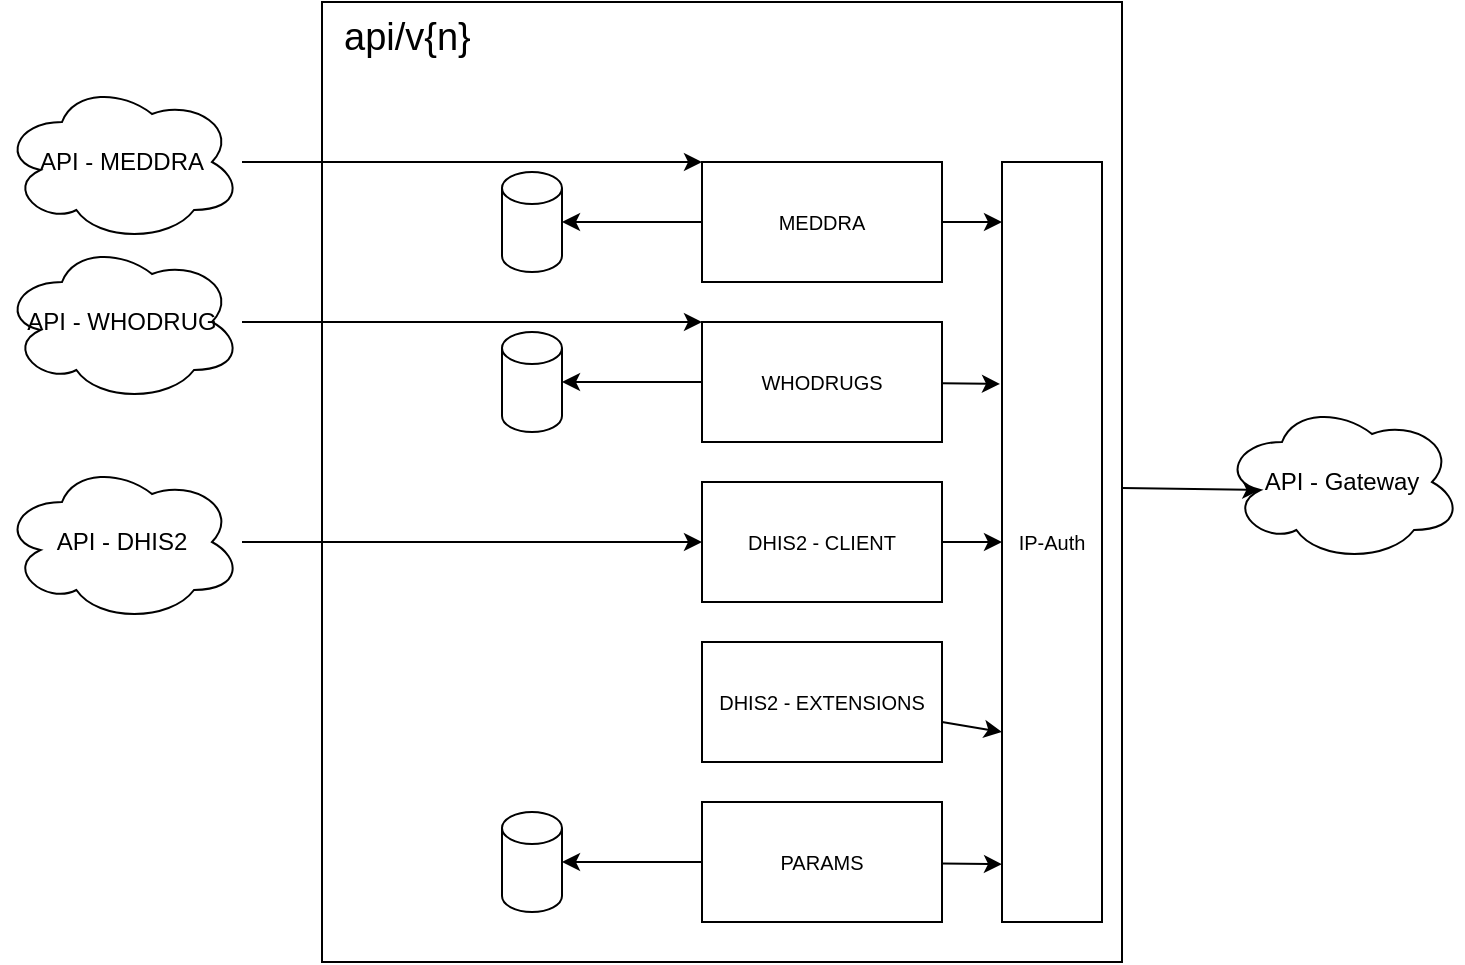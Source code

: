 <mxfile>
    <diagram id="ZF5k7E6OwYeOkcCxre-L" name="Página-1">
        <mxGraphModel dx="2093" dy="872" grid="1" gridSize="10" guides="1" tooltips="1" connect="1" arrows="1" fold="1" page="1" pageScale="1" pageWidth="827" pageHeight="1169" math="0" shadow="0">
            <root>
                <mxCell id="0"/>
                <mxCell id="1" parent="0"/>
                <mxCell id="18" style="edgeStyle=none;html=1;entryX=0.16;entryY=0.55;entryDx=0;entryDy=0;entryPerimeter=0;" parent="1" source="6" target="19" edge="1">
                    <mxGeometry relative="1" as="geometry">
                        <mxPoint x="530" y="300" as="targetPoint"/>
                    </mxGeometry>
                </mxCell>
                <mxCell id="6" value="&lt;font style=&quot;font-size: 19px;&quot;&gt;api/v{n}&lt;/font&gt;" style="rounded=0;whiteSpace=wrap;html=1;fontSize=10;verticalAlign=top;align=left;spacingLeft=9;" parent="1" vertex="1">
                    <mxGeometry x="60" y="60" width="400" height="480" as="geometry"/>
                </mxCell>
                <mxCell id="21" style="edgeStyle=none;html=1;" parent="1" source="2" target="20" edge="1">
                    <mxGeometry relative="1" as="geometry"/>
                </mxCell>
                <mxCell id="28" style="edgeStyle=none;html=1;entryX=0;entryY=0.079;entryDx=0;entryDy=0;entryPerimeter=0;" parent="1" source="2" target="17" edge="1">
                    <mxGeometry relative="1" as="geometry"/>
                </mxCell>
                <mxCell id="2" value="MEDDRA" style="rounded=0;whiteSpace=wrap;html=1;fontSize=10;" parent="1" vertex="1">
                    <mxGeometry x="250" y="140" width="120" height="60" as="geometry"/>
                </mxCell>
                <mxCell id="23" style="edgeStyle=none;html=1;exitX=0;exitY=0.5;exitDx=0;exitDy=0;" parent="1" source="3" target="22" edge="1">
                    <mxGeometry relative="1" as="geometry"/>
                </mxCell>
                <mxCell id="27" style="edgeStyle=none;html=1;entryX=-0.02;entryY=0.292;entryDx=0;entryDy=0;entryPerimeter=0;" parent="1" source="3" target="17" edge="1">
                    <mxGeometry relative="1" as="geometry"/>
                </mxCell>
                <mxCell id="3" value="WHODRUGS" style="rounded=0;whiteSpace=wrap;html=1;fontSize=10;" parent="1" vertex="1">
                    <mxGeometry x="250" y="220" width="120" height="60" as="geometry"/>
                </mxCell>
                <mxCell id="26" style="edgeStyle=none;html=1;" parent="1" source="4" target="17" edge="1">
                    <mxGeometry relative="1" as="geometry"/>
                </mxCell>
                <mxCell id="4" value="DHIS2 - CLIENT" style="rounded=0;whiteSpace=wrap;html=1;fontSize=10;" parent="1" vertex="1">
                    <mxGeometry x="250" y="300" width="120" height="60" as="geometry"/>
                </mxCell>
                <mxCell id="29" style="edgeStyle=none;html=1;entryX=0;entryY=0.75;entryDx=0;entryDy=0;" parent="1" source="5" target="17" edge="1">
                    <mxGeometry relative="1" as="geometry"/>
                </mxCell>
                <mxCell id="5" value="DHIS2 - EXTENSIONS" style="rounded=0;whiteSpace=wrap;html=1;fontSize=10;" parent="1" vertex="1">
                    <mxGeometry x="250" y="380" width="120" height="60" as="geometry"/>
                </mxCell>
                <mxCell id="30" style="edgeStyle=none;html=1;entryX=0;entryY=0.924;entryDx=0;entryDy=0;entryPerimeter=0;" parent="1" source="7" target="17" edge="1">
                    <mxGeometry relative="1" as="geometry"/>
                </mxCell>
                <mxCell id="32" style="edgeStyle=none;html=1;entryX=1;entryY=0.5;entryDx=0;entryDy=0;entryPerimeter=0;" parent="1" source="7" target="31" edge="1">
                    <mxGeometry relative="1" as="geometry"/>
                </mxCell>
                <mxCell id="7" value="PARAMS" style="rounded=0;whiteSpace=wrap;html=1;fontSize=10;" parent="1" vertex="1">
                    <mxGeometry x="250" y="460" width="120" height="60" as="geometry"/>
                </mxCell>
                <mxCell id="17" value="IP-Auth" style="rounded=0;whiteSpace=wrap;html=1;fontSize=10;" parent="1" vertex="1">
                    <mxGeometry x="400" y="140" width="50" height="380" as="geometry"/>
                </mxCell>
                <mxCell id="19" value="API - Gateway" style="ellipse;shape=cloud;whiteSpace=wrap;html=1;" parent="1" vertex="1">
                    <mxGeometry x="510" y="260" width="120" height="80" as="geometry"/>
                </mxCell>
                <mxCell id="20" value="" style="shape=cylinder3;whiteSpace=wrap;html=1;boundedLbl=1;backgroundOutline=1;size=8;" parent="1" vertex="1">
                    <mxGeometry x="150" y="145" width="30" height="50" as="geometry"/>
                </mxCell>
                <mxCell id="22" value="" style="shape=cylinder3;whiteSpace=wrap;html=1;boundedLbl=1;backgroundOutline=1;size=8;" parent="1" vertex="1">
                    <mxGeometry x="150" y="225" width="30" height="50" as="geometry"/>
                </mxCell>
                <mxCell id="25" style="edgeStyle=none;html=1;entryX=0;entryY=0.5;entryDx=0;entryDy=0;" parent="1" source="24" target="4" edge="1">
                    <mxGeometry relative="1" as="geometry"/>
                </mxCell>
                <mxCell id="24" value="API - DHIS2" style="ellipse;shape=cloud;whiteSpace=wrap;html=1;" parent="1" vertex="1">
                    <mxGeometry x="-100" y="290" width="120" height="80" as="geometry"/>
                </mxCell>
                <mxCell id="31" value="" style="shape=cylinder3;whiteSpace=wrap;html=1;boundedLbl=1;backgroundOutline=1;size=8;" parent="1" vertex="1">
                    <mxGeometry x="150" y="465" width="30" height="50" as="geometry"/>
                </mxCell>
                <mxCell id="33" style="edgeStyle=none;html=1;entryX=0;entryY=0.5;entryDx=0;entryDy=0;" parent="1" source="34" edge="1">
                    <mxGeometry relative="1" as="geometry">
                        <mxPoint x="250" y="140" as="targetPoint"/>
                    </mxGeometry>
                </mxCell>
                <mxCell id="34" value="API - MEDDRA" style="ellipse;shape=cloud;whiteSpace=wrap;html=1;" parent="1" vertex="1">
                    <mxGeometry x="-100" y="100" width="120" height="80" as="geometry"/>
                </mxCell>
                <mxCell id="35" style="edgeStyle=none;html=1;entryX=0;entryY=0.5;entryDx=0;entryDy=0;" parent="1" source="36" edge="1">
                    <mxGeometry relative="1" as="geometry">
                        <mxPoint x="250" y="220" as="targetPoint"/>
                    </mxGeometry>
                </mxCell>
                <mxCell id="36" value="API - WHODRUG" style="ellipse;shape=cloud;whiteSpace=wrap;html=1;" parent="1" vertex="1">
                    <mxGeometry x="-100" y="180" width="120" height="80" as="geometry"/>
                </mxCell>
            </root>
        </mxGraphModel>
    </diagram>
</mxfile>
